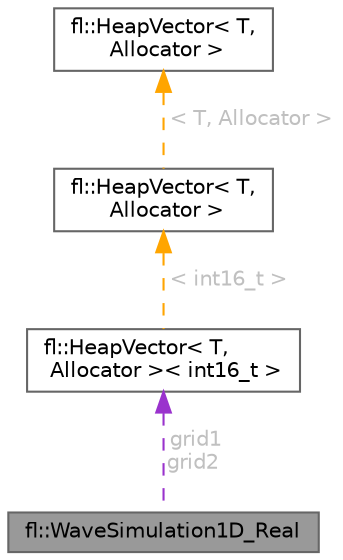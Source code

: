 digraph "fl::WaveSimulation1D_Real"
{
 // INTERACTIVE_SVG=YES
 // LATEX_PDF_SIZE
  bgcolor="transparent";
  edge [fontname=Helvetica,fontsize=10,labelfontname=Helvetica,labelfontsize=10];
  node [fontname=Helvetica,fontsize=10,shape=box,height=0.2,width=0.4];
  Node1 [id="Node000001",label="fl::WaveSimulation1D_Real",height=0.2,width=0.4,color="gray40", fillcolor="grey60", style="filled", fontcolor="black",tooltip=" "];
  Node2 -> Node1 [id="edge1_Node000001_Node000002",dir="back",color="darkorchid3",style="dashed",tooltip=" ",label=" grid1\ngrid2",fontcolor="grey" ];
  Node2 [id="Node000002",label="fl::HeapVector\< T,\l Allocator \>\< int16_t \>",height=0.2,width=0.4,color="gray40", fillcolor="white", style="filled",URL="$db/ddd/classfl_1_1_heap_vector.html",tooltip=" "];
  Node3 -> Node2 [id="edge2_Node000002_Node000003",dir="back",color="orange",style="dashed",tooltip=" ",label=" \< int16_t \>",fontcolor="grey" ];
  Node3 [id="Node000003",label="fl::HeapVector\< T,\l Allocator \>",height=0.2,width=0.4,color="gray40", fillcolor="white", style="filled",URL="$db/ddd/classfl_1_1_heap_vector.html",tooltip=" "];
  Node4 -> Node3 [id="edge3_Node000003_Node000004",dir="back",color="orange",style="dashed",tooltip=" ",label=" \< T, Allocator \>",fontcolor="grey" ];
  Node4 [id="Node000004",label="fl::HeapVector\< T,\l Allocator \>",height=0.2,width=0.4,color="gray40", fillcolor="white", style="filled",URL="$db/ddd/classfl_1_1_heap_vector.html",tooltip=" "];
}
